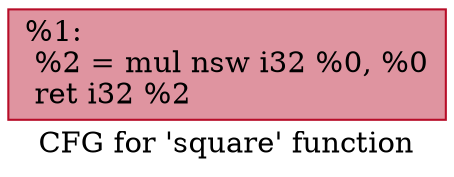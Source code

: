 digraph "CFG for 'square' function" {
	label="CFG for 'square' function";

	Node0x226eb500 [shape=record,color="#b70d28ff", style=filled, fillcolor="#b70d2870",label="{%1:\l  %2 = mul nsw i32 %0, %0\l  ret i32 %2\l}"];
}
